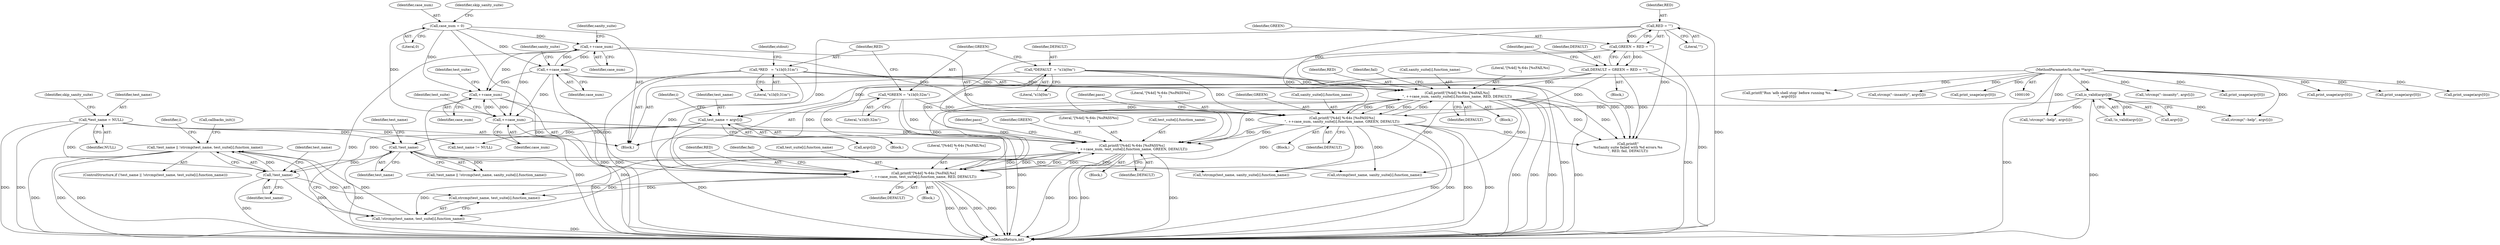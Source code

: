 digraph "0_Android_37c88107679d36c419572732b4af6e18bb2f7dce_5@API" {
"1000426" [label="(Call,!test_name || !strcmp(test_name, test_suite[i].function_name))"];
"1000427" [label="(Call,!test_name)"];
"1000179" [label="(Call,test_name = argv[i])"];
"1000151" [label="(Call,is_valid(argv[i]))"];
"1000102" [label="(MethodParameterIn,char **argv)"];
"1000357" [label="(Call,!test_name)"];
"1000105" [label="(Call,*test_name = NULL)"];
"1000429" [label="(Call,!strcmp(test_name, test_suite[i].function_name))"];
"1000445" [label="(Call,printf(\"[%4d] %-64s [%sPASS%s]\n\", ++case_num, test_suite[i].function_name, GREEN, DEFAULT))"];
"1000447" [label="(Call,++case_num)"];
"1000374" [label="(Call,++case_num)"];
"1000337" [label="(Call,case_num = 0)"];
"1000389" [label="(Call,++case_num)"];
"1000462" [label="(Call,++case_num)"];
"1000460" [label="(Call,printf(\"[%4d] %-64s [%sFAIL%s]\n\", ++case_num, test_suite[i].function_name, RED, DEFAULT))"];
"1000312" [label="(Call,*RED   = \"\x1b[0;31m\")"];
"1000325" [label="(Call,RED = \"\")"];
"1000387" [label="(Call,printf(\"[%4d] %-64s [%sFAIL%s]\n\", ++case_num, sanity_suite[i].function_name, RED, DEFAULT))"];
"1000372" [label="(Call,printf(\"[%4d] %-64s [%sPASS%s]\n\", ++case_num, sanity_suite[i].function_name, GREEN, DEFAULT))"];
"1000308" [label="(Call,*GREEN = \"\x1b[0;32m\")"];
"1000323" [label="(Call,GREEN = RED = \"\")"];
"1000304" [label="(Call,*DEFAULT  = \"\x1b[0m\")"];
"1000321" [label="(Call,DEFAULT = GREEN = RED = \"\")"];
"1000457" [label="(Identifier,pass)"];
"1000389" [label="(Call,++case_num)"];
"1000454" [label="(Identifier,GREEN)"];
"1000339" [label="(Literal,0)"];
"1000466" [label="(Identifier,test_suite)"];
"1000325" [label="(Call,RED = \"\")"];
"1000105" [label="(Call,*test_name = NULL)"];
"1000358" [label="(Identifier,test_name)"];
"1000431" [label="(Identifier,test_name)"];
"1000324" [label="(Identifier,GREEN)"];
"1000427" [label="(Call,!test_name)"];
"1000448" [label="(Identifier,case_num)"];
"1000371" [label="(Block,)"];
"1000390" [label="(Identifier,case_num)"];
"1000469" [label="(Identifier,RED)"];
"1000378" [label="(Identifier,sanity_suite)"];
"1000124" [label="(Call,!strcmp(\"--help\", argv[i]))"];
"1000107" [label="(Identifier,NULL)"];
"1000444" [label="(Block,)"];
"1000138" [label="(Call,!strcmp(\"--insanity\", argv[i]))"];
"1000361" [label="(Identifier,test_name)"];
"1000342" [label="(Identifier,skip_sanity_suite)"];
"1000397" [label="(Identifier,DEFAULT)"];
"1000338" [label="(Identifier,case_num)"];
"1000179" [label="(Call,test_name = argv[i])"];
"1000460" [label="(Call,printf(\"[%4d] %-64s [%sFAIL%s]\n\", ++case_num, test_suite[i].function_name, RED, DEFAULT))"];
"1000151" [label="(Call,is_valid(argv[i]))"];
"1000357" [label="(Call,!test_name)"];
"1000388" [label="(Literal,\"[%4d] %-64s [%sFAIL%s]\n\")"];
"1000306" [label="(Literal,\"\x1b[0m\")"];
"1000322" [label="(Identifier,DEFAULT)"];
"1000381" [label="(Identifier,GREEN)"];
"1000374" [label="(Call,++case_num)"];
"1000387" [label="(Call,printf(\"[%4d] %-64s [%sFAIL%s]\n\", ++case_num, sanity_suite[i].function_name, RED, DEFAULT))"];
"1000172" [label="(Call,print_usage(argv[0]))"];
"1000451" [label="(Identifier,test_suite)"];
"1000125" [label="(Call,strcmp(\"--help\", argv[i]))"];
"1000312" [label="(Call,*RED   = \"\x1b[0;31m\")"];
"1000206" [label="(Call,print_usage(argv[0]))"];
"1000110" [label="(Identifier,skip_sanity_suite)"];
"1000382" [label="(Identifier,DEFAULT)"];
"1000166" [label="(Call,test_name != NULL)"];
"1000376" [label="(Call,sanity_suite[i].function_name)"];
"1000472" [label="(Identifier,fail)"];
"1000428" [label="(Identifier,test_name)"];
"1000121" [label="(Identifier,i)"];
"1000305" [label="(Identifier,DEFAULT)"];
"1000445" [label="(Call,printf(\"[%4d] %-64s [%sPASS%s]\n\", ++case_num, test_suite[i].function_name, GREEN, DEFAULT))"];
"1000464" [label="(Call,test_suite[i].function_name)"];
"1000314" [label="(Literal,\"\x1b[0;31m\")"];
"1000158" [label="(Call,print_usage(argv[0]))"];
"1000426" [label="(Call,!test_name || !strcmp(test_name, test_suite[i].function_name))"];
"1000310" [label="(Literal,\"\x1b[0;32m\")"];
"1000254" [label="(Call,print_usage(argv[0]))"];
"1000463" [label="(Identifier,case_num)"];
"1000323" [label="(Call,GREEN = RED = \"\")"];
"1000320" [label="(Block,)"];
"1000423" [label="(Identifier,i)"];
"1000122" [label="(Block,)"];
"1000326" [label="(Identifier,RED)"];
"1000313" [label="(Identifier,RED)"];
"1000503" [label="(MethodReturn,int)"];
"1000446" [label="(Literal,\"[%4d] %-64s [%sPASS%s]\n\")"];
"1000150" [label="(Call,!is_valid(argv[i]))"];
"1000470" [label="(Identifier,DEFAULT)"];
"1000308" [label="(Call,*GREEN = \"\x1b[0;32m\")"];
"1000384" [label="(Identifier,pass)"];
"1000373" [label="(Literal,\"[%4d] %-64s [%sPASS%s]\n\")"];
"1000430" [label="(Call,strcmp(test_name, test_suite[i].function_name))"];
"1000187" [label="(Call,printf(\"Run 'adb shell stop' before running %s.\n\", argv[0]))"];
"1000372" [label="(Call,printf(\"[%4d] %-64s [%sPASS%s]\n\", ++case_num, sanity_suite[i].function_name, GREEN, DEFAULT))"];
"1000152" [label="(Call,argv[i])"];
"1000319" [label="(Identifier,stdout)"];
"1000425" [label="(ControlStructure,if (!test_name || !strcmp(test_name, test_suite[i].function_name)))"];
"1000327" [label="(Literal,\"\")"];
"1000393" [label="(Identifier,sanity_suite)"];
"1000396" [label="(Identifier,RED)"];
"1000360" [label="(Call,strcmp(test_name, sanity_suite[i].function_name))"];
"1000459" [label="(Block,)"];
"1000406" [label="(Call,printf(\"\n%sSanity suite failed with %d errors.%s\n\", RED, fail, DEFAULT))"];
"1000386" [label="(Block,)"];
"1000139" [label="(Call,strcmp(\"--insanity\", argv[i]))"];
"1000321" [label="(Call,DEFAULT = GREEN = RED = \"\")"];
"1000359" [label="(Call,!strcmp(test_name, sanity_suite[i].function_name))"];
"1000438" [label="(Call,callbacks_init())"];
"1000447" [label="(Call,++case_num)"];
"1000455" [label="(Identifier,DEFAULT)"];
"1000106" [label="(Identifier,test_name)"];
"1000462" [label="(Call,++case_num)"];
"1000356" [label="(Call,!test_name || !strcmp(test_name, sanity_suite[i].function_name))"];
"1000103" [label="(Block,)"];
"1000180" [label="(Identifier,test_name)"];
"1000461" [label="(Literal,\"[%4d] %-64s [%sFAIL%s]\n\")"];
"1000399" [label="(Identifier,fail)"];
"1000102" [label="(MethodParameterIn,char **argv)"];
"1000181" [label="(Call,argv[i])"];
"1000429" [label="(Call,!strcmp(test_name, test_suite[i].function_name))"];
"1000391" [label="(Call,sanity_suite[i].function_name)"];
"1000304" [label="(Call,*DEFAULT  = \"\x1b[0m\")"];
"1000330" [label="(Identifier,pass)"];
"1000375" [label="(Identifier,case_num)"];
"1000449" [label="(Call,test_suite[i].function_name)"];
"1000131" [label="(Call,print_usage(argv[0]))"];
"1000337" [label="(Call,case_num = 0)"];
"1000309" [label="(Identifier,GREEN)"];
"1000426" -> "1000425"  [label="AST: "];
"1000426" -> "1000427"  [label="CFG: "];
"1000426" -> "1000429"  [label="CFG: "];
"1000427" -> "1000426"  [label="AST: "];
"1000429" -> "1000426"  [label="AST: "];
"1000438" -> "1000426"  [label="CFG: "];
"1000423" -> "1000426"  [label="CFG: "];
"1000426" -> "1000503"  [label="DDG: "];
"1000426" -> "1000503"  [label="DDG: "];
"1000426" -> "1000503"  [label="DDG: "];
"1000427" -> "1000426"  [label="DDG: "];
"1000429" -> "1000426"  [label="DDG: "];
"1000427" -> "1000428"  [label="CFG: "];
"1000428" -> "1000427"  [label="AST: "];
"1000431" -> "1000427"  [label="CFG: "];
"1000427" -> "1000503"  [label="DDG: "];
"1000179" -> "1000427"  [label="DDG: "];
"1000357" -> "1000427"  [label="DDG: "];
"1000105" -> "1000427"  [label="DDG: "];
"1000427" -> "1000429"  [label="DDG: "];
"1000427" -> "1000430"  [label="DDG: "];
"1000179" -> "1000122"  [label="AST: "];
"1000179" -> "1000181"  [label="CFG: "];
"1000180" -> "1000179"  [label="AST: "];
"1000181" -> "1000179"  [label="AST: "];
"1000121" -> "1000179"  [label="CFG: "];
"1000179" -> "1000503"  [label="DDG: "];
"1000179" -> "1000503"  [label="DDG: "];
"1000179" -> "1000166"  [label="DDG: "];
"1000151" -> "1000179"  [label="DDG: "];
"1000102" -> "1000179"  [label="DDG: "];
"1000179" -> "1000357"  [label="DDG: "];
"1000151" -> "1000150"  [label="AST: "];
"1000151" -> "1000152"  [label="CFG: "];
"1000152" -> "1000151"  [label="AST: "];
"1000150" -> "1000151"  [label="CFG: "];
"1000151" -> "1000503"  [label="DDG: "];
"1000151" -> "1000124"  [label="DDG: "];
"1000151" -> "1000125"  [label="DDG: "];
"1000151" -> "1000150"  [label="DDG: "];
"1000102" -> "1000151"  [label="DDG: "];
"1000102" -> "1000100"  [label="AST: "];
"1000102" -> "1000503"  [label="DDG: "];
"1000102" -> "1000124"  [label="DDG: "];
"1000102" -> "1000125"  [label="DDG: "];
"1000102" -> "1000131"  [label="DDG: "];
"1000102" -> "1000138"  [label="DDG: "];
"1000102" -> "1000139"  [label="DDG: "];
"1000102" -> "1000158"  [label="DDG: "];
"1000102" -> "1000172"  [label="DDG: "];
"1000102" -> "1000187"  [label="DDG: "];
"1000102" -> "1000206"  [label="DDG: "];
"1000102" -> "1000254"  [label="DDG: "];
"1000357" -> "1000356"  [label="AST: "];
"1000357" -> "1000358"  [label="CFG: "];
"1000358" -> "1000357"  [label="AST: "];
"1000361" -> "1000357"  [label="CFG: "];
"1000356" -> "1000357"  [label="CFG: "];
"1000357" -> "1000503"  [label="DDG: "];
"1000357" -> "1000356"  [label="DDG: "];
"1000105" -> "1000357"  [label="DDG: "];
"1000357" -> "1000359"  [label="DDG: "];
"1000357" -> "1000360"  [label="DDG: "];
"1000105" -> "1000103"  [label="AST: "];
"1000105" -> "1000107"  [label="CFG: "];
"1000106" -> "1000105"  [label="AST: "];
"1000107" -> "1000105"  [label="AST: "];
"1000110" -> "1000105"  [label="CFG: "];
"1000105" -> "1000503"  [label="DDG: "];
"1000105" -> "1000503"  [label="DDG: "];
"1000105" -> "1000166"  [label="DDG: "];
"1000429" -> "1000430"  [label="CFG: "];
"1000430" -> "1000429"  [label="AST: "];
"1000429" -> "1000503"  [label="DDG: "];
"1000445" -> "1000429"  [label="DDG: "];
"1000460" -> "1000429"  [label="DDG: "];
"1000445" -> "1000444"  [label="AST: "];
"1000445" -> "1000455"  [label="CFG: "];
"1000446" -> "1000445"  [label="AST: "];
"1000447" -> "1000445"  [label="AST: "];
"1000449" -> "1000445"  [label="AST: "];
"1000454" -> "1000445"  [label="AST: "];
"1000455" -> "1000445"  [label="AST: "];
"1000457" -> "1000445"  [label="CFG: "];
"1000445" -> "1000503"  [label="DDG: "];
"1000445" -> "1000503"  [label="DDG: "];
"1000445" -> "1000503"  [label="DDG: "];
"1000445" -> "1000503"  [label="DDG: "];
"1000445" -> "1000430"  [label="DDG: "];
"1000447" -> "1000445"  [label="DDG: "];
"1000460" -> "1000445"  [label="DDG: "];
"1000460" -> "1000445"  [label="DDG: "];
"1000308" -> "1000445"  [label="DDG: "];
"1000323" -> "1000445"  [label="DDG: "];
"1000372" -> "1000445"  [label="DDG: "];
"1000372" -> "1000445"  [label="DDG: "];
"1000387" -> "1000445"  [label="DDG: "];
"1000304" -> "1000445"  [label="DDG: "];
"1000321" -> "1000445"  [label="DDG: "];
"1000445" -> "1000460"  [label="DDG: "];
"1000445" -> "1000460"  [label="DDG: "];
"1000447" -> "1000448"  [label="CFG: "];
"1000448" -> "1000447"  [label="AST: "];
"1000451" -> "1000447"  [label="CFG: "];
"1000447" -> "1000503"  [label="DDG: "];
"1000374" -> "1000447"  [label="DDG: "];
"1000462" -> "1000447"  [label="DDG: "];
"1000337" -> "1000447"  [label="DDG: "];
"1000389" -> "1000447"  [label="DDG: "];
"1000447" -> "1000462"  [label="DDG: "];
"1000374" -> "1000372"  [label="AST: "];
"1000374" -> "1000375"  [label="CFG: "];
"1000375" -> "1000374"  [label="AST: "];
"1000378" -> "1000374"  [label="CFG: "];
"1000374" -> "1000503"  [label="DDG: "];
"1000374" -> "1000372"  [label="DDG: "];
"1000337" -> "1000374"  [label="DDG: "];
"1000389" -> "1000374"  [label="DDG: "];
"1000374" -> "1000389"  [label="DDG: "];
"1000374" -> "1000462"  [label="DDG: "];
"1000337" -> "1000103"  [label="AST: "];
"1000337" -> "1000339"  [label="CFG: "];
"1000338" -> "1000337"  [label="AST: "];
"1000339" -> "1000337"  [label="AST: "];
"1000342" -> "1000337"  [label="CFG: "];
"1000337" -> "1000503"  [label="DDG: "];
"1000337" -> "1000389"  [label="DDG: "];
"1000337" -> "1000462"  [label="DDG: "];
"1000389" -> "1000387"  [label="AST: "];
"1000389" -> "1000390"  [label="CFG: "];
"1000390" -> "1000389"  [label="AST: "];
"1000393" -> "1000389"  [label="CFG: "];
"1000389" -> "1000503"  [label="DDG: "];
"1000389" -> "1000387"  [label="DDG: "];
"1000389" -> "1000462"  [label="DDG: "];
"1000462" -> "1000460"  [label="AST: "];
"1000462" -> "1000463"  [label="CFG: "];
"1000463" -> "1000462"  [label="AST: "];
"1000466" -> "1000462"  [label="CFG: "];
"1000462" -> "1000503"  [label="DDG: "];
"1000462" -> "1000460"  [label="DDG: "];
"1000460" -> "1000459"  [label="AST: "];
"1000460" -> "1000470"  [label="CFG: "];
"1000461" -> "1000460"  [label="AST: "];
"1000464" -> "1000460"  [label="AST: "];
"1000469" -> "1000460"  [label="AST: "];
"1000470" -> "1000460"  [label="AST: "];
"1000472" -> "1000460"  [label="CFG: "];
"1000460" -> "1000503"  [label="DDG: "];
"1000460" -> "1000503"  [label="DDG: "];
"1000460" -> "1000503"  [label="DDG: "];
"1000460" -> "1000503"  [label="DDG: "];
"1000460" -> "1000430"  [label="DDG: "];
"1000312" -> "1000460"  [label="DDG: "];
"1000325" -> "1000460"  [label="DDG: "];
"1000387" -> "1000460"  [label="DDG: "];
"1000387" -> "1000460"  [label="DDG: "];
"1000304" -> "1000460"  [label="DDG: "];
"1000321" -> "1000460"  [label="DDG: "];
"1000372" -> "1000460"  [label="DDG: "];
"1000312" -> "1000103"  [label="AST: "];
"1000312" -> "1000314"  [label="CFG: "];
"1000313" -> "1000312"  [label="AST: "];
"1000314" -> "1000312"  [label="AST: "];
"1000319" -> "1000312"  [label="CFG: "];
"1000312" -> "1000503"  [label="DDG: "];
"1000312" -> "1000387"  [label="DDG: "];
"1000312" -> "1000406"  [label="DDG: "];
"1000325" -> "1000323"  [label="AST: "];
"1000325" -> "1000327"  [label="CFG: "];
"1000326" -> "1000325"  [label="AST: "];
"1000327" -> "1000325"  [label="AST: "];
"1000323" -> "1000325"  [label="CFG: "];
"1000325" -> "1000503"  [label="DDG: "];
"1000325" -> "1000323"  [label="DDG: "];
"1000325" -> "1000387"  [label="DDG: "];
"1000325" -> "1000406"  [label="DDG: "];
"1000387" -> "1000386"  [label="AST: "];
"1000387" -> "1000397"  [label="CFG: "];
"1000388" -> "1000387"  [label="AST: "];
"1000391" -> "1000387"  [label="AST: "];
"1000396" -> "1000387"  [label="AST: "];
"1000397" -> "1000387"  [label="AST: "];
"1000399" -> "1000387"  [label="CFG: "];
"1000387" -> "1000503"  [label="DDG: "];
"1000387" -> "1000503"  [label="DDG: "];
"1000387" -> "1000503"  [label="DDG: "];
"1000387" -> "1000503"  [label="DDG: "];
"1000387" -> "1000359"  [label="DDG: "];
"1000387" -> "1000360"  [label="DDG: "];
"1000387" -> "1000372"  [label="DDG: "];
"1000387" -> "1000372"  [label="DDG: "];
"1000372" -> "1000387"  [label="DDG: "];
"1000372" -> "1000387"  [label="DDG: "];
"1000304" -> "1000387"  [label="DDG: "];
"1000321" -> "1000387"  [label="DDG: "];
"1000387" -> "1000406"  [label="DDG: "];
"1000387" -> "1000406"  [label="DDG: "];
"1000372" -> "1000371"  [label="AST: "];
"1000372" -> "1000382"  [label="CFG: "];
"1000373" -> "1000372"  [label="AST: "];
"1000376" -> "1000372"  [label="AST: "];
"1000381" -> "1000372"  [label="AST: "];
"1000382" -> "1000372"  [label="AST: "];
"1000384" -> "1000372"  [label="CFG: "];
"1000372" -> "1000503"  [label="DDG: "];
"1000372" -> "1000503"  [label="DDG: "];
"1000372" -> "1000503"  [label="DDG: "];
"1000372" -> "1000503"  [label="DDG: "];
"1000372" -> "1000359"  [label="DDG: "];
"1000372" -> "1000360"  [label="DDG: "];
"1000308" -> "1000372"  [label="DDG: "];
"1000323" -> "1000372"  [label="DDG: "];
"1000304" -> "1000372"  [label="DDG: "];
"1000321" -> "1000372"  [label="DDG: "];
"1000372" -> "1000406"  [label="DDG: "];
"1000308" -> "1000103"  [label="AST: "];
"1000308" -> "1000310"  [label="CFG: "];
"1000309" -> "1000308"  [label="AST: "];
"1000310" -> "1000308"  [label="AST: "];
"1000313" -> "1000308"  [label="CFG: "];
"1000308" -> "1000503"  [label="DDG: "];
"1000323" -> "1000321"  [label="AST: "];
"1000324" -> "1000323"  [label="AST: "];
"1000321" -> "1000323"  [label="CFG: "];
"1000323" -> "1000503"  [label="DDG: "];
"1000323" -> "1000321"  [label="DDG: "];
"1000304" -> "1000103"  [label="AST: "];
"1000304" -> "1000306"  [label="CFG: "];
"1000305" -> "1000304"  [label="AST: "];
"1000306" -> "1000304"  [label="AST: "];
"1000309" -> "1000304"  [label="CFG: "];
"1000304" -> "1000503"  [label="DDG: "];
"1000304" -> "1000406"  [label="DDG: "];
"1000321" -> "1000320"  [label="AST: "];
"1000322" -> "1000321"  [label="AST: "];
"1000330" -> "1000321"  [label="CFG: "];
"1000321" -> "1000503"  [label="DDG: "];
"1000321" -> "1000406"  [label="DDG: "];
}

